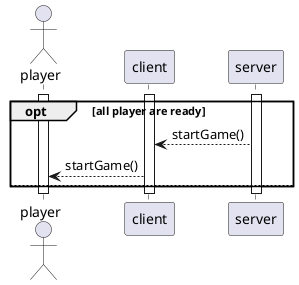 @startuml

actor player

activate player
activate client
activate server

opt all player are ready
  server-->client:startGame()
  client-->player:startGame()
else
end

deactivate server
deactivate client
deactivate player

@enduml